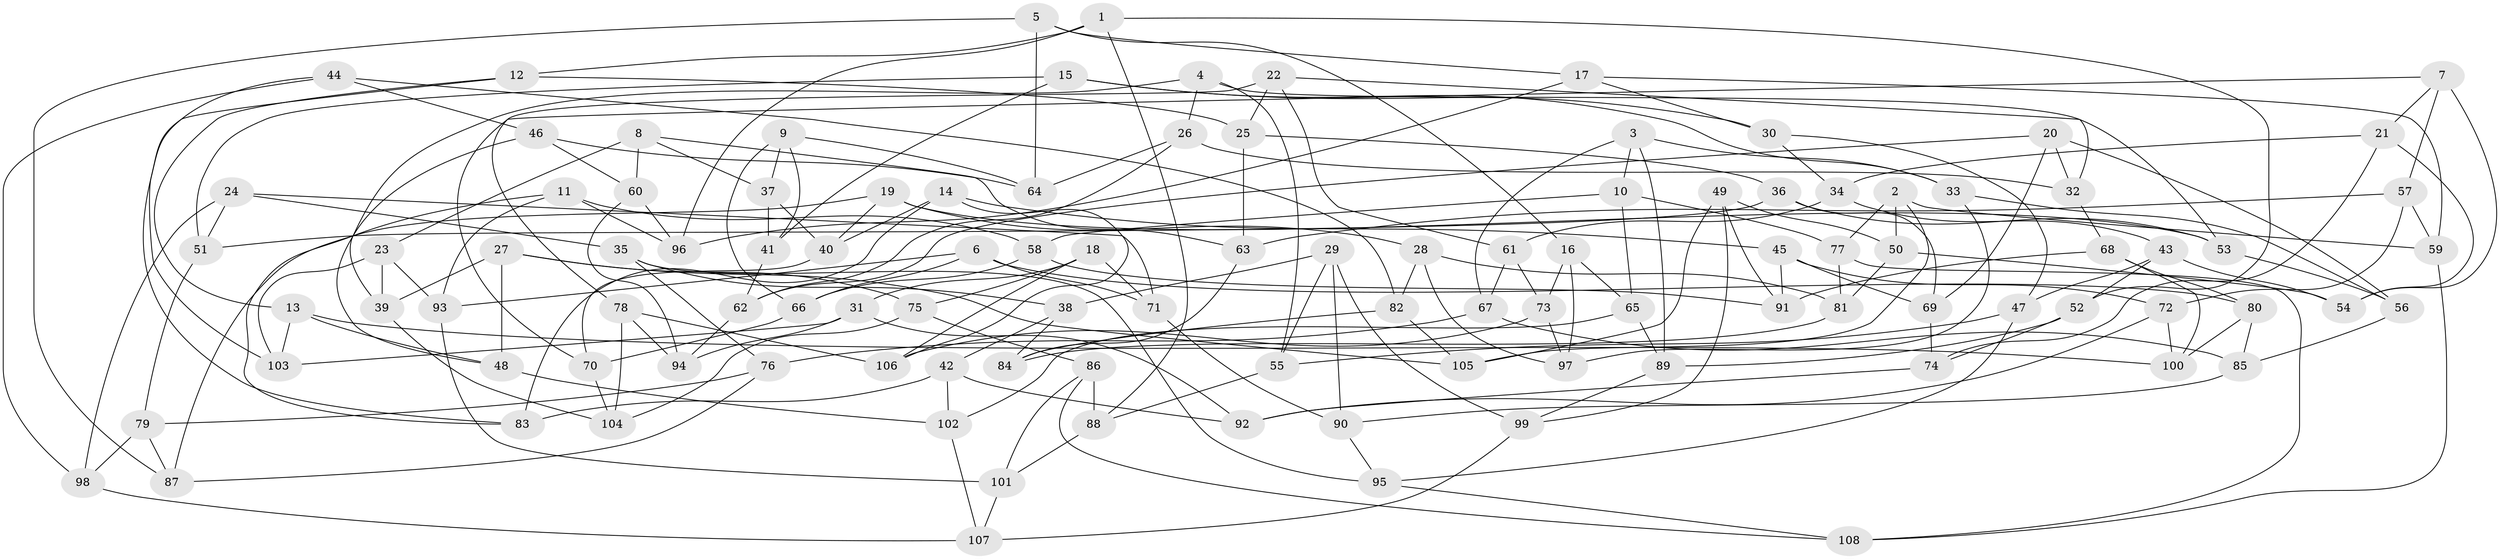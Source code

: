 // coarse degree distribution, {6: 0.5, 5: 0.13636363636363635, 4: 0.3181818181818182, 3: 0.045454545454545456}
// Generated by graph-tools (version 1.1) at 2025/52/02/27/25 19:52:33]
// undirected, 108 vertices, 216 edges
graph export_dot {
graph [start="1"]
  node [color=gray90,style=filled];
  1;
  2;
  3;
  4;
  5;
  6;
  7;
  8;
  9;
  10;
  11;
  12;
  13;
  14;
  15;
  16;
  17;
  18;
  19;
  20;
  21;
  22;
  23;
  24;
  25;
  26;
  27;
  28;
  29;
  30;
  31;
  32;
  33;
  34;
  35;
  36;
  37;
  38;
  39;
  40;
  41;
  42;
  43;
  44;
  45;
  46;
  47;
  48;
  49;
  50;
  51;
  52;
  53;
  54;
  55;
  56;
  57;
  58;
  59;
  60;
  61;
  62;
  63;
  64;
  65;
  66;
  67;
  68;
  69;
  70;
  71;
  72;
  73;
  74;
  75;
  76;
  77;
  78;
  79;
  80;
  81;
  82;
  83;
  84;
  85;
  86;
  87;
  88;
  89;
  90;
  91;
  92;
  93;
  94;
  95;
  96;
  97;
  98;
  99;
  100;
  101;
  102;
  103;
  104;
  105;
  106;
  107;
  108;
  1 -- 96;
  1 -- 88;
  1 -- 12;
  1 -- 52;
  2 -- 105;
  2 -- 50;
  2 -- 59;
  2 -- 77;
  3 -- 89;
  3 -- 33;
  3 -- 67;
  3 -- 10;
  4 -- 53;
  4 -- 55;
  4 -- 39;
  4 -- 26;
  5 -- 16;
  5 -- 64;
  5 -- 87;
  5 -- 17;
  6 -- 66;
  6 -- 93;
  6 -- 71;
  6 -- 80;
  7 -- 57;
  7 -- 54;
  7 -- 70;
  7 -- 21;
  8 -- 60;
  8 -- 37;
  8 -- 23;
  8 -- 63;
  9 -- 64;
  9 -- 41;
  9 -- 37;
  9 -- 66;
  10 -- 58;
  10 -- 65;
  10 -- 77;
  11 -- 93;
  11 -- 58;
  11 -- 96;
  11 -- 83;
  12 -- 13;
  12 -- 25;
  12 -- 83;
  13 -- 103;
  13 -- 48;
  13 -- 100;
  14 -- 106;
  14 -- 40;
  14 -- 83;
  14 -- 45;
  15 -- 51;
  15 -- 33;
  15 -- 41;
  15 -- 30;
  16 -- 65;
  16 -- 97;
  16 -- 73;
  17 -- 96;
  17 -- 59;
  17 -- 30;
  18 -- 31;
  18 -- 75;
  18 -- 106;
  18 -- 71;
  19 -- 53;
  19 -- 40;
  19 -- 87;
  19 -- 28;
  20 -- 56;
  20 -- 32;
  20 -- 69;
  20 -- 62;
  21 -- 74;
  21 -- 34;
  21 -- 54;
  22 -- 32;
  22 -- 61;
  22 -- 25;
  22 -- 78;
  23 -- 103;
  23 -- 39;
  23 -- 93;
  24 -- 35;
  24 -- 98;
  24 -- 51;
  24 -- 71;
  25 -- 63;
  25 -- 36;
  26 -- 62;
  26 -- 64;
  26 -- 32;
  27 -- 75;
  27 -- 48;
  27 -- 105;
  27 -- 39;
  28 -- 81;
  28 -- 97;
  28 -- 82;
  29 -- 99;
  29 -- 55;
  29 -- 38;
  29 -- 90;
  30 -- 34;
  30 -- 47;
  31 -- 94;
  31 -- 92;
  31 -- 103;
  32 -- 68;
  33 -- 56;
  33 -- 97;
  34 -- 43;
  34 -- 61;
  35 -- 38;
  35 -- 76;
  35 -- 95;
  36 -- 53;
  36 -- 51;
  36 -- 69;
  37 -- 40;
  37 -- 41;
  38 -- 42;
  38 -- 84;
  39 -- 104;
  40 -- 70;
  41 -- 62;
  42 -- 92;
  42 -- 102;
  42 -- 83;
  43 -- 54;
  43 -- 52;
  43 -- 47;
  44 -- 46;
  44 -- 82;
  44 -- 103;
  44 -- 98;
  45 -- 69;
  45 -- 91;
  45 -- 72;
  46 -- 48;
  46 -- 64;
  46 -- 60;
  47 -- 55;
  47 -- 95;
  48 -- 102;
  49 -- 50;
  49 -- 91;
  49 -- 99;
  49 -- 105;
  50 -- 81;
  50 -- 54;
  51 -- 79;
  52 -- 74;
  52 -- 89;
  53 -- 56;
  55 -- 88;
  56 -- 85;
  57 -- 72;
  57 -- 59;
  57 -- 63;
  58 -- 66;
  58 -- 91;
  59 -- 108;
  60 -- 96;
  60 -- 94;
  61 -- 67;
  61 -- 73;
  62 -- 94;
  63 -- 84;
  65 -- 102;
  65 -- 89;
  66 -- 70;
  67 -- 85;
  67 -- 76;
  68 -- 91;
  68 -- 80;
  68 -- 100;
  69 -- 74;
  70 -- 104;
  71 -- 90;
  72 -- 92;
  72 -- 100;
  73 -- 106;
  73 -- 97;
  74 -- 92;
  75 -- 104;
  75 -- 86;
  76 -- 87;
  76 -- 79;
  77 -- 108;
  77 -- 81;
  78 -- 104;
  78 -- 94;
  78 -- 106;
  79 -- 87;
  79 -- 98;
  80 -- 85;
  80 -- 100;
  81 -- 84;
  82 -- 84;
  82 -- 105;
  85 -- 90;
  86 -- 88;
  86 -- 101;
  86 -- 108;
  88 -- 101;
  89 -- 99;
  90 -- 95;
  93 -- 101;
  95 -- 108;
  98 -- 107;
  99 -- 107;
  101 -- 107;
  102 -- 107;
}
